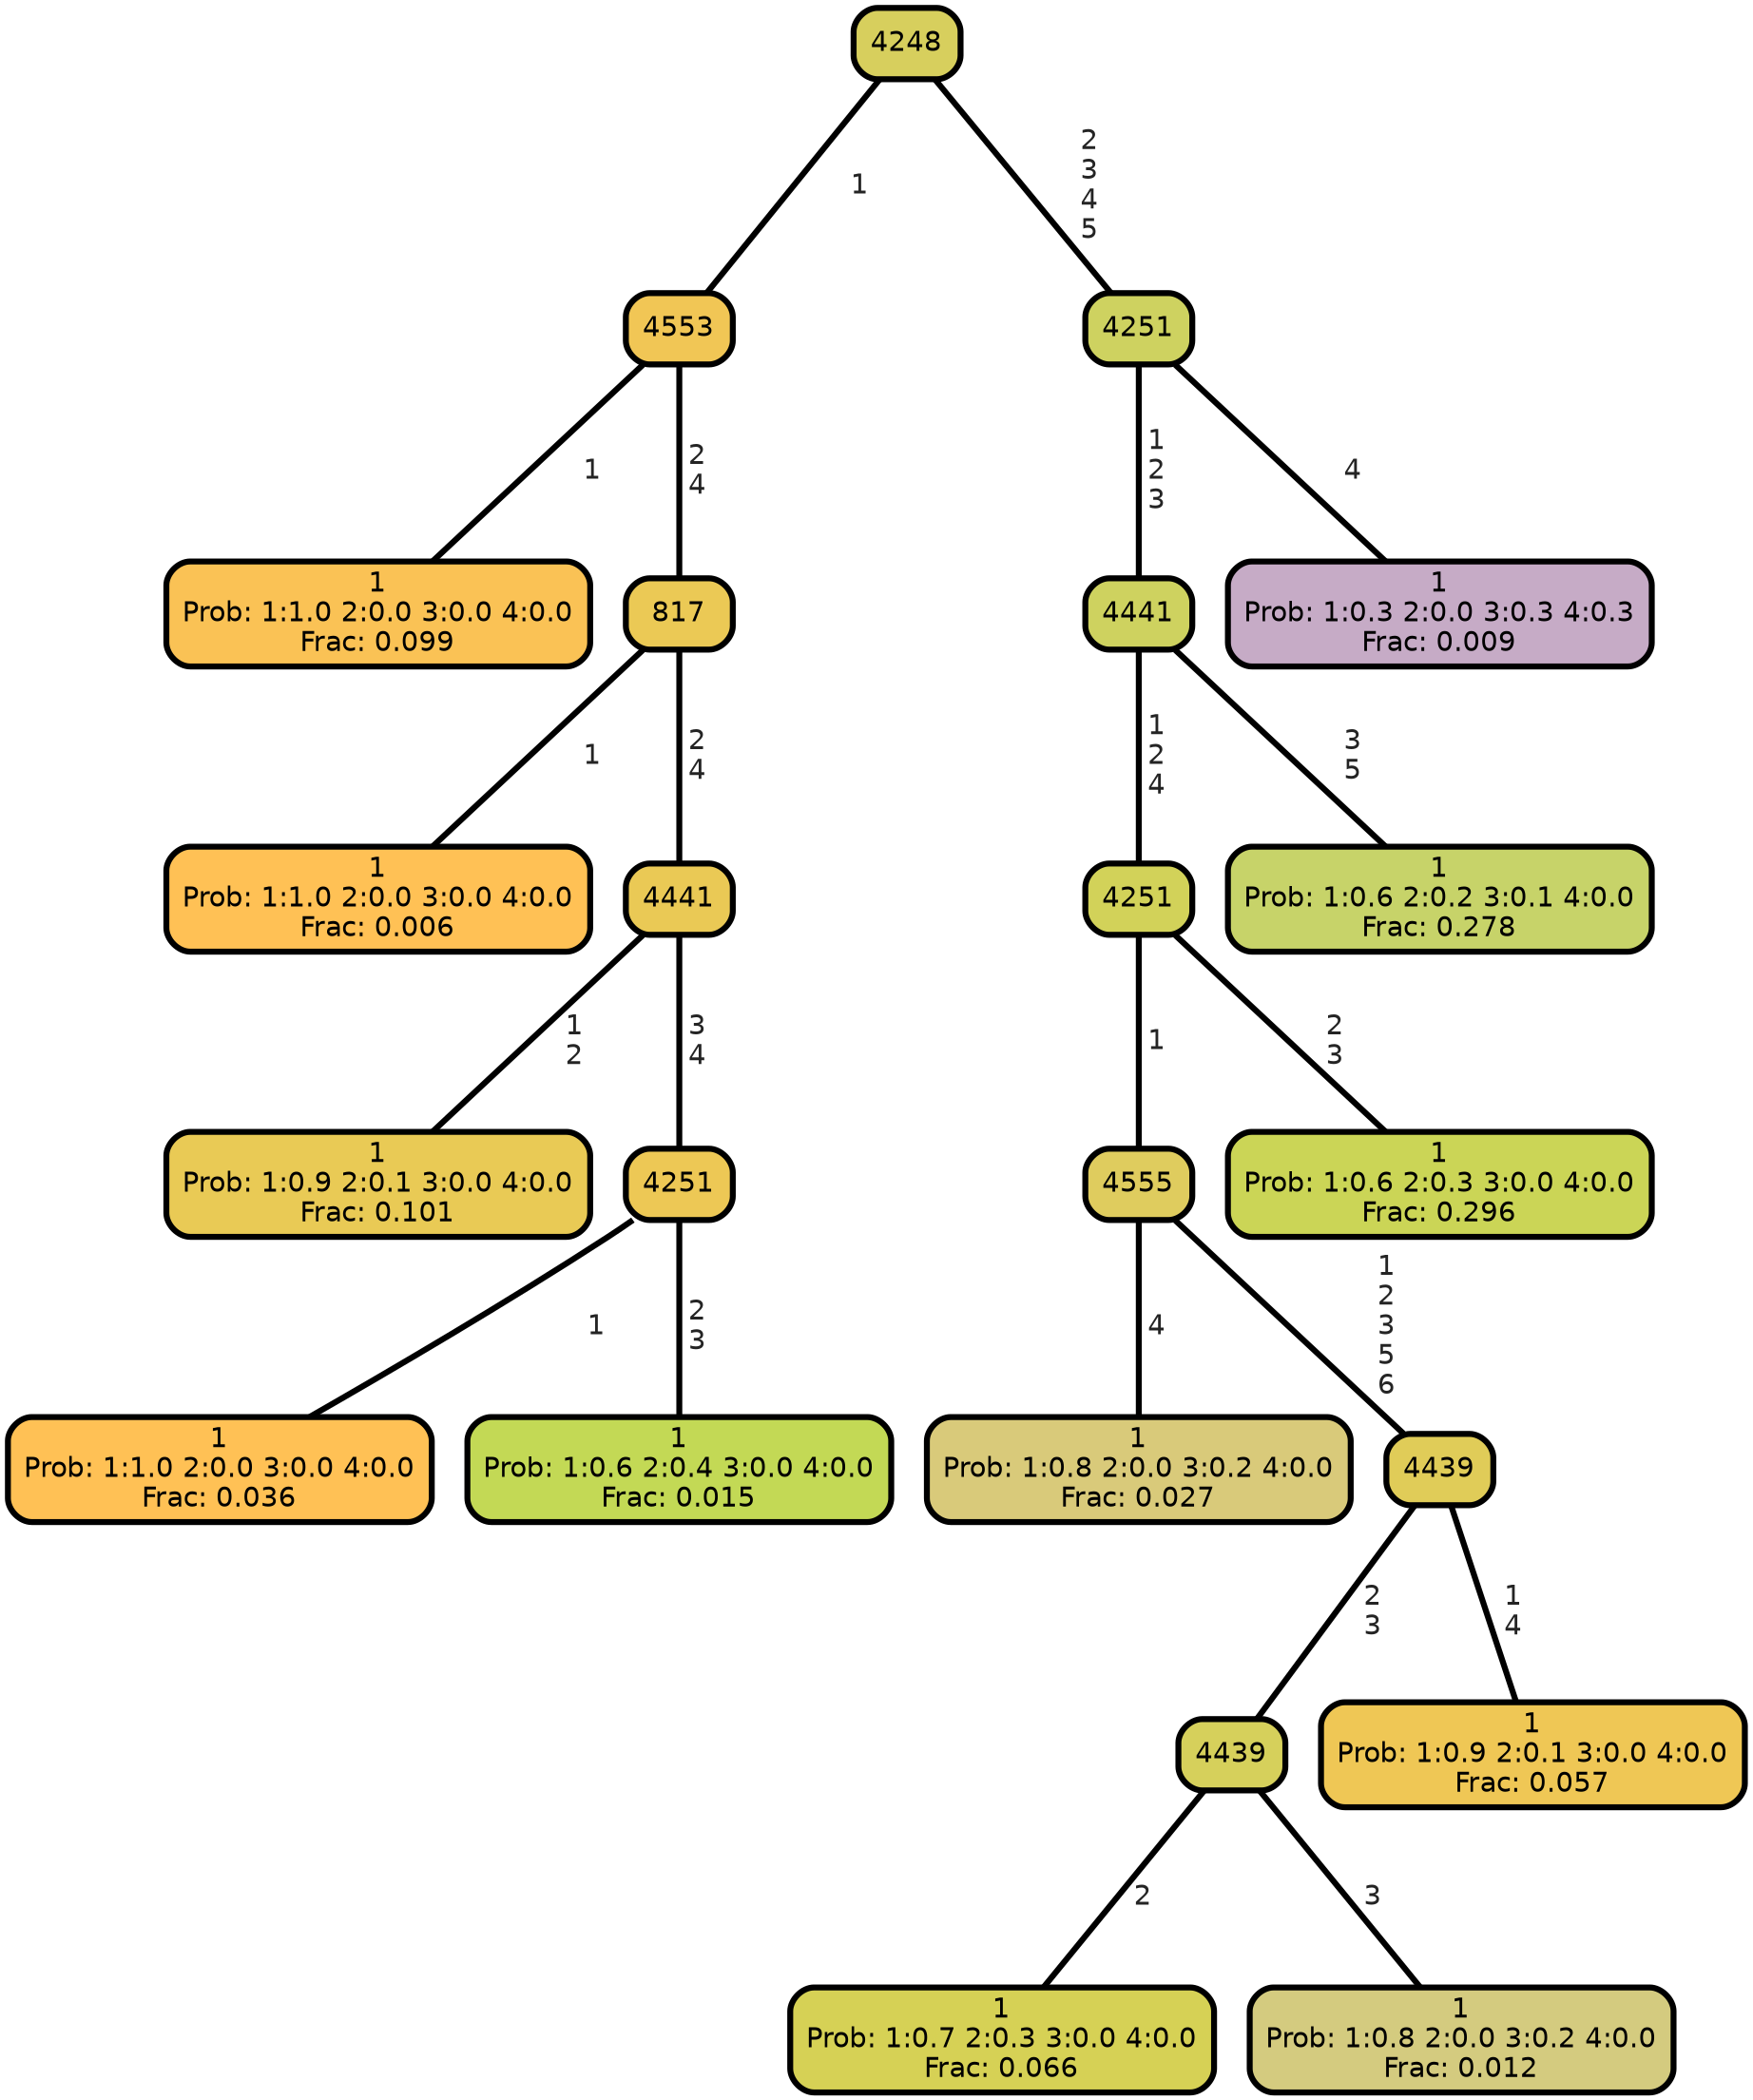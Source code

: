graph Tree {
node [shape=box, style="filled, rounded",color="black",penwidth="3",fontcolor="black",                 fontname=helvetica] ;
graph [ranksep="0 equally", splines=straight,                 bgcolor=transparent, dpi=200] ;
edge [fontname=helvetica, fontweight=bold,fontcolor=grey14,color=black] ;
0 [label="1
Prob: 1:1.0 2:0.0 3:0.0 4:0.0
Frac: 0.099", fillcolor="#fac255"] ;
1 [label="4553", fillcolor="#f1c655"] ;
2 [label="1
Prob: 1:1.0 2:0.0 3:0.0 4:0.0
Frac: 0.006", fillcolor="#ffc155"] ;
3 [label="817", fillcolor="#ebc955"] ;
4 [label="1
Prob: 1:0.9 2:0.1 3:0.0 4:0.0
Frac: 0.101", fillcolor="#e9ca55"] ;
5 [label="4441", fillcolor="#eac955"] ;
6 [label="1
Prob: 1:1.0 2:0.0 3:0.0 4:0.0
Frac: 0.036", fillcolor="#ffc155"] ;
7 [label="4251", fillcolor="#edc855"] ;
8 [label="1
Prob: 1:0.6 2:0.4 3:0.0 4:0.0
Frac: 0.015", fillcolor="#c3d955"] ;
9 [label="4248", fillcolor="#d7cf5d"] ;
10 [label="1
Prob: 1:0.8 2:0.0 3:0.2 4:0.0
Frac: 0.027", fillcolor="#d9ca7a"] ;
11 [label="4555", fillcolor="#dfcc5e"] ;
12 [label="1
Prob: 1:0.7 2:0.3 3:0.0 4:0.0
Frac: 0.066", fillcolor="#d6d155"] ;
13 [label="4439", fillcolor="#d6d05b"] ;
14 [label="1
Prob: 1:0.8 2:0.0 3:0.2 4:0.0
Frac: 0.012", fillcolor="#d4cb7f"] ;
15 [label="4439", fillcolor="#e0cc58"] ;
16 [label="1
Prob: 1:0.9 2:0.1 3:0.0 4:0.0
Frac: 0.057", fillcolor="#efc755"] ;
17 [label="4251", fillcolor="#d2d259"] ;
18 [label="1
Prob: 1:0.6 2:0.3 3:0.0 4:0.0
Frac: 0.296", fillcolor="#cbd556"] ;
19 [label="4441", fillcolor="#ced25f"] ;
20 [label="1
Prob: 1:0.6 2:0.2 3:0.1 4:0.0
Frac: 0.278", fillcolor="#c7d369"] ;
21 [label="4251", fillcolor="#ced260"] ;
22 [label="1
Prob: 1:0.3 2:0.0 3:0.3 4:0.3
Frac: 0.009", fillcolor="#c6abc6"] ;
1 -- 0 [label=" 1",penwidth=3] ;
1 -- 3 [label=" 2\n 4",penwidth=3] ;
3 -- 2 [label=" 1",penwidth=3] ;
3 -- 5 [label=" 2\n 4",penwidth=3] ;
5 -- 4 [label=" 1\n 2",penwidth=3] ;
5 -- 7 [label=" 3\n 4",penwidth=3] ;
7 -- 6 [label=" 1",penwidth=3] ;
7 -- 8 [label=" 2\n 3",penwidth=3] ;
9 -- 1 [label=" 1",penwidth=3] ;
9 -- 21 [label=" 2\n 3\n 4\n 5",penwidth=3] ;
11 -- 10 [label=" 4",penwidth=3] ;
11 -- 15 [label=" 1\n 2\n 3\n 5\n 6",penwidth=3] ;
13 -- 12 [label=" 2",penwidth=3] ;
13 -- 14 [label=" 3",penwidth=3] ;
15 -- 13 [label=" 2\n 3",penwidth=3] ;
15 -- 16 [label=" 1\n 4",penwidth=3] ;
17 -- 11 [label=" 1",penwidth=3] ;
17 -- 18 [label=" 2\n 3",penwidth=3] ;
19 -- 17 [label=" 1\n 2\n 4",penwidth=3] ;
19 -- 20 [label=" 3\n 5",penwidth=3] ;
21 -- 19 [label=" 1\n 2\n 3",penwidth=3] ;
21 -- 22 [label=" 4",penwidth=3] ;
{rank = same;}}